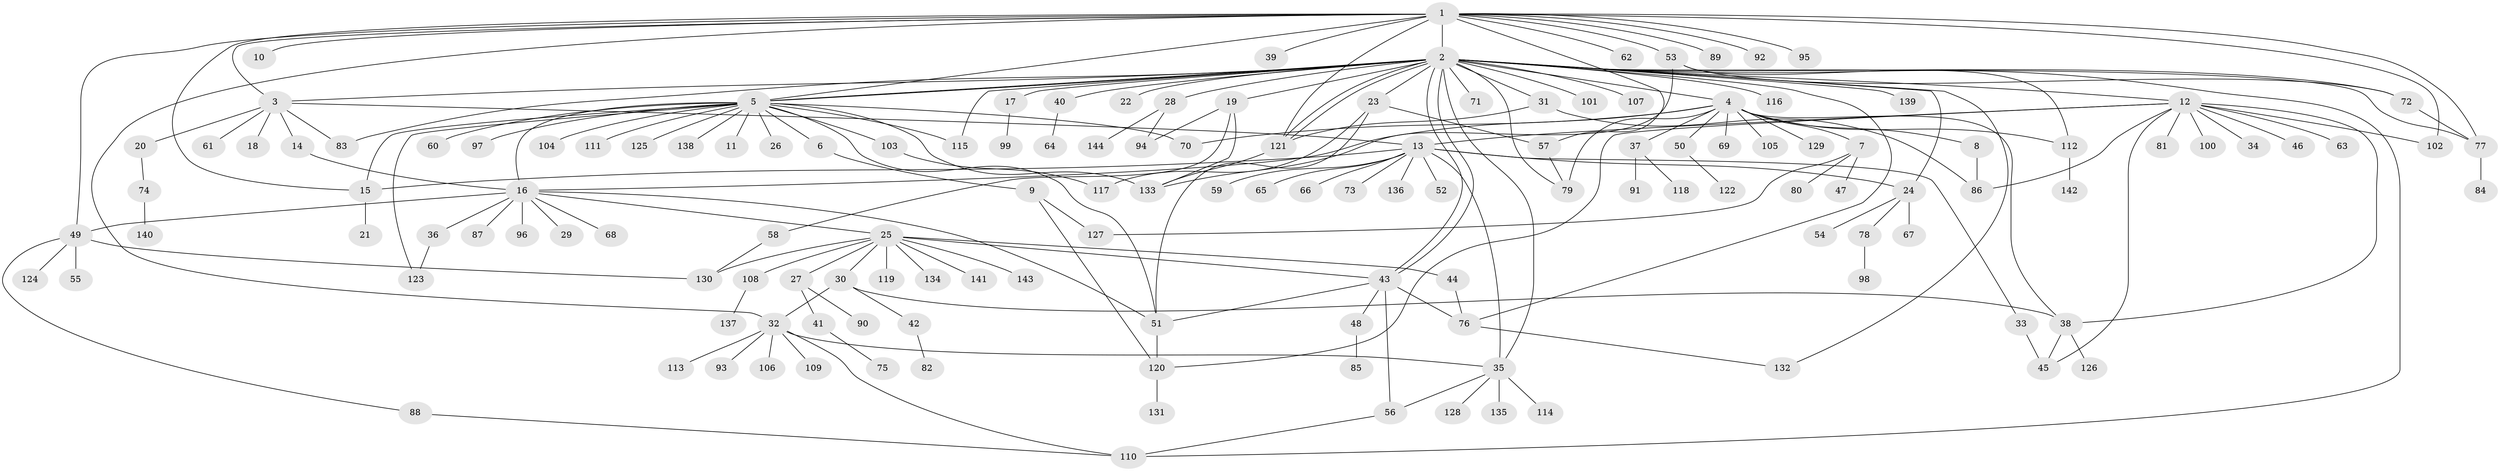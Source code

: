 // Generated by graph-tools (version 1.1) at 2025/47/03/09/25 04:47:51]
// undirected, 144 vertices, 199 edges
graph export_dot {
graph [start="1"]
  node [color=gray90,style=filled];
  1;
  2;
  3;
  4;
  5;
  6;
  7;
  8;
  9;
  10;
  11;
  12;
  13;
  14;
  15;
  16;
  17;
  18;
  19;
  20;
  21;
  22;
  23;
  24;
  25;
  26;
  27;
  28;
  29;
  30;
  31;
  32;
  33;
  34;
  35;
  36;
  37;
  38;
  39;
  40;
  41;
  42;
  43;
  44;
  45;
  46;
  47;
  48;
  49;
  50;
  51;
  52;
  53;
  54;
  55;
  56;
  57;
  58;
  59;
  60;
  61;
  62;
  63;
  64;
  65;
  66;
  67;
  68;
  69;
  70;
  71;
  72;
  73;
  74;
  75;
  76;
  77;
  78;
  79;
  80;
  81;
  82;
  83;
  84;
  85;
  86;
  87;
  88;
  89;
  90;
  91;
  92;
  93;
  94;
  95;
  96;
  97;
  98;
  99;
  100;
  101;
  102;
  103;
  104;
  105;
  106;
  107;
  108;
  109;
  110;
  111;
  112;
  113;
  114;
  115;
  116;
  117;
  118;
  119;
  120;
  121;
  122;
  123;
  124;
  125;
  126;
  127;
  128;
  129;
  130;
  131;
  132;
  133;
  134;
  135;
  136;
  137;
  138;
  139;
  140;
  141;
  142;
  143;
  144;
  1 -- 2;
  1 -- 3;
  1 -- 5;
  1 -- 10;
  1 -- 15;
  1 -- 32;
  1 -- 39;
  1 -- 49;
  1 -- 53;
  1 -- 57;
  1 -- 62;
  1 -- 77;
  1 -- 89;
  1 -- 92;
  1 -- 95;
  1 -- 102;
  1 -- 121;
  2 -- 3;
  2 -- 4;
  2 -- 5;
  2 -- 5;
  2 -- 12;
  2 -- 17;
  2 -- 19;
  2 -- 22;
  2 -- 23;
  2 -- 24;
  2 -- 28;
  2 -- 31;
  2 -- 35;
  2 -- 40;
  2 -- 43;
  2 -- 43;
  2 -- 71;
  2 -- 72;
  2 -- 76;
  2 -- 77;
  2 -- 79;
  2 -- 83;
  2 -- 101;
  2 -- 107;
  2 -- 110;
  2 -- 115;
  2 -- 116;
  2 -- 121;
  2 -- 121;
  2 -- 132;
  2 -- 139;
  3 -- 13;
  3 -- 14;
  3 -- 18;
  3 -- 20;
  3 -- 61;
  3 -- 83;
  4 -- 7;
  4 -- 8;
  4 -- 16;
  4 -- 37;
  4 -- 38;
  4 -- 50;
  4 -- 69;
  4 -- 70;
  4 -- 79;
  4 -- 105;
  4 -- 112;
  4 -- 129;
  5 -- 6;
  5 -- 11;
  5 -- 15;
  5 -- 16;
  5 -- 26;
  5 -- 51;
  5 -- 60;
  5 -- 70;
  5 -- 97;
  5 -- 103;
  5 -- 104;
  5 -- 111;
  5 -- 115;
  5 -- 123;
  5 -- 125;
  5 -- 133;
  5 -- 138;
  6 -- 9;
  7 -- 47;
  7 -- 80;
  7 -- 127;
  8 -- 86;
  9 -- 120;
  9 -- 127;
  12 -- 13;
  12 -- 34;
  12 -- 38;
  12 -- 45;
  12 -- 46;
  12 -- 63;
  12 -- 81;
  12 -- 86;
  12 -- 100;
  12 -- 102;
  12 -- 120;
  13 -- 15;
  13 -- 24;
  13 -- 33;
  13 -- 35;
  13 -- 52;
  13 -- 59;
  13 -- 65;
  13 -- 66;
  13 -- 73;
  13 -- 136;
  14 -- 16;
  15 -- 21;
  16 -- 25;
  16 -- 29;
  16 -- 36;
  16 -- 49;
  16 -- 51;
  16 -- 68;
  16 -- 87;
  16 -- 96;
  17 -- 99;
  19 -- 58;
  19 -- 94;
  19 -- 133;
  20 -- 74;
  23 -- 51;
  23 -- 57;
  23 -- 117;
  24 -- 54;
  24 -- 67;
  24 -- 78;
  25 -- 27;
  25 -- 30;
  25 -- 43;
  25 -- 44;
  25 -- 108;
  25 -- 119;
  25 -- 130;
  25 -- 134;
  25 -- 141;
  25 -- 143;
  27 -- 41;
  27 -- 90;
  28 -- 94;
  28 -- 144;
  30 -- 32;
  30 -- 38;
  30 -- 42;
  31 -- 86;
  31 -- 121;
  32 -- 35;
  32 -- 93;
  32 -- 106;
  32 -- 109;
  32 -- 110;
  32 -- 113;
  33 -- 45;
  35 -- 56;
  35 -- 114;
  35 -- 128;
  35 -- 135;
  36 -- 123;
  37 -- 91;
  37 -- 118;
  38 -- 45;
  38 -- 126;
  40 -- 64;
  41 -- 75;
  42 -- 82;
  43 -- 48;
  43 -- 51;
  43 -- 56;
  43 -- 76;
  44 -- 76;
  48 -- 85;
  49 -- 55;
  49 -- 88;
  49 -- 124;
  49 -- 130;
  50 -- 122;
  51 -- 120;
  53 -- 72;
  53 -- 112;
  53 -- 133;
  56 -- 110;
  57 -- 79;
  58 -- 130;
  72 -- 77;
  74 -- 140;
  76 -- 132;
  77 -- 84;
  78 -- 98;
  88 -- 110;
  103 -- 117;
  108 -- 137;
  112 -- 142;
  120 -- 131;
  121 -- 133;
}
